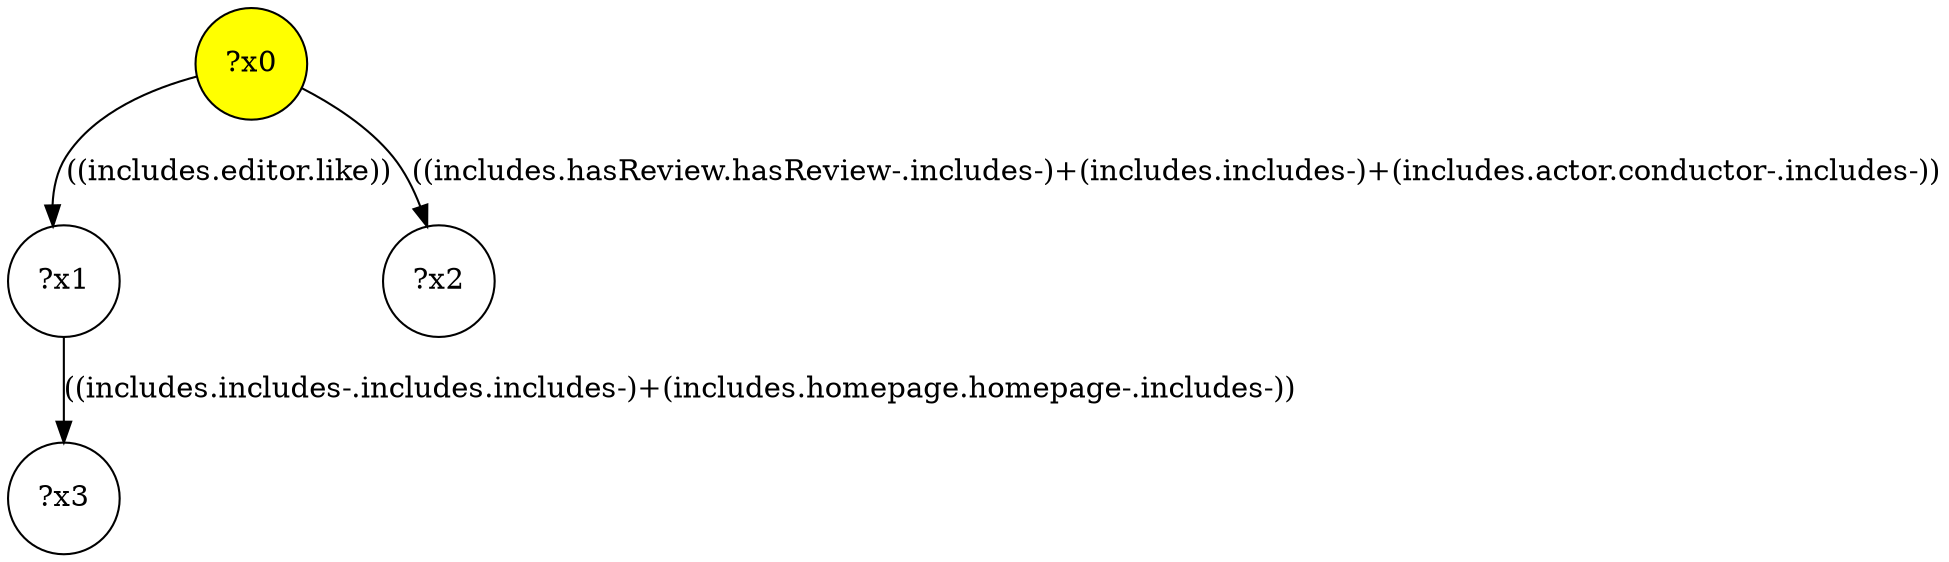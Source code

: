 digraph g {
	x0 [fillcolor="yellow", style="filled," shape=circle, label="?x0"];
	x1 [shape=circle, label="?x1"];
	x0 -> x1 [label="((includes.editor.like))"];
	x2 [shape=circle, label="?x2"];
	x0 -> x2 [label="((includes.hasReview.hasReview-.includes-)+(includes.includes-)+(includes.actor.conductor-.includes-))"];
	x3 [shape=circle, label="?x3"];
	x1 -> x3 [label="((includes.includes-.includes.includes-)+(includes.homepage.homepage-.includes-))"];
}

